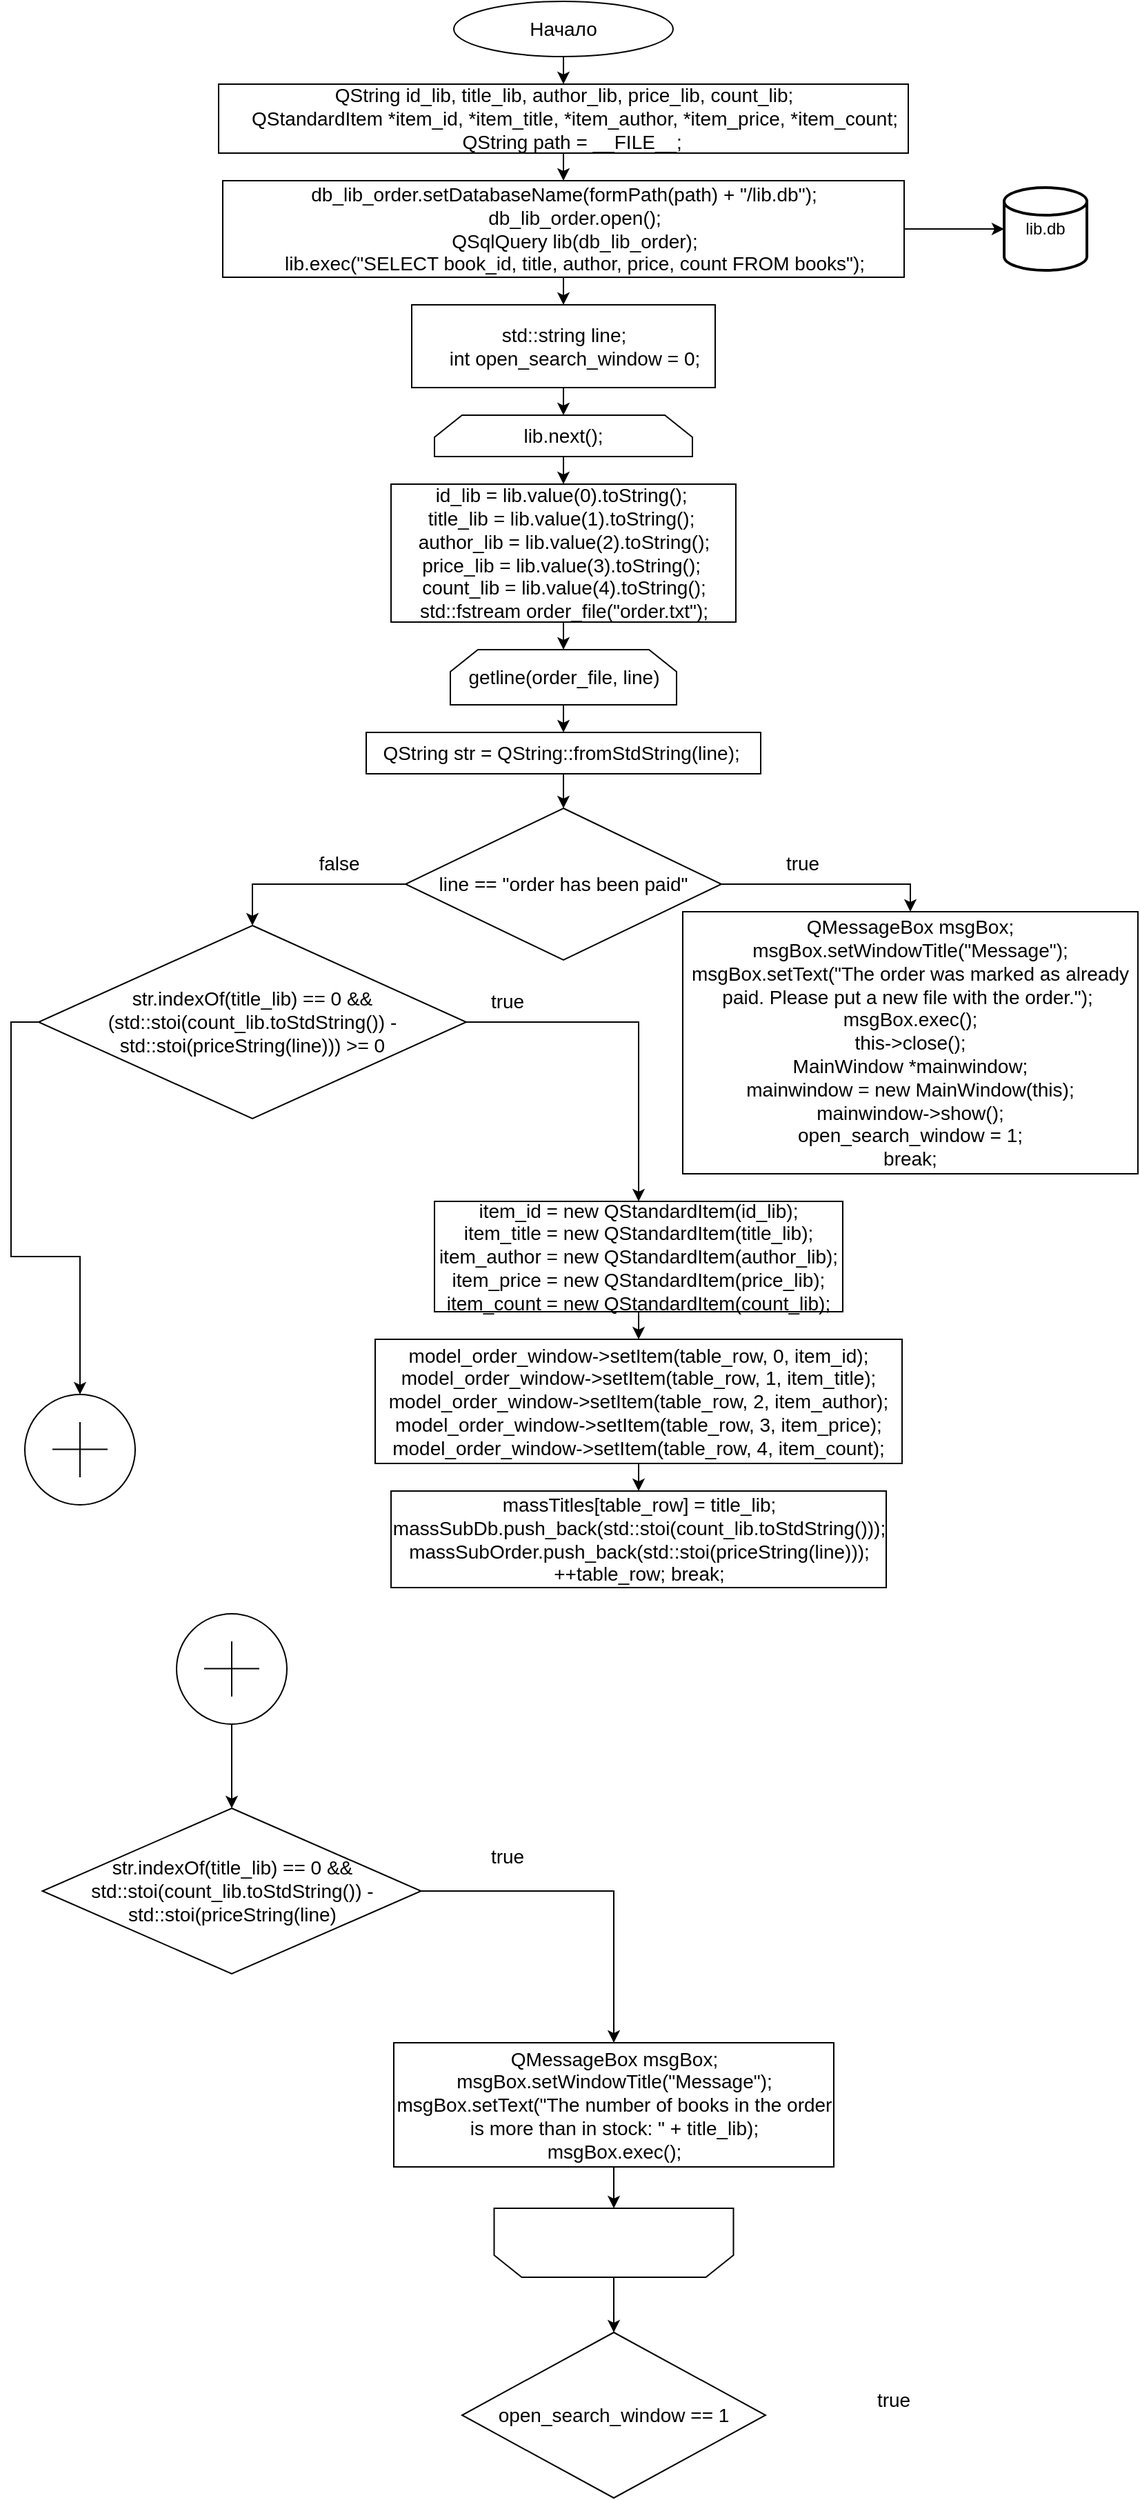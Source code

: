 <mxfile version="14.6.5" type="device"><diagram id="_GJAYT671kpi6_KNNRGM" name="Page-1"><mxGraphModel dx="2031" dy="1089" grid="1" gridSize="10" guides="1" tooltips="1" connect="1" arrows="1" fold="1" page="1" pageScale="1" pageWidth="827" pageHeight="1169" math="0" shadow="0"><root><mxCell id="0"/><mxCell id="1" parent="0"/><mxCell id="QwBEAd8L3a7zXEHstMH1-5" style="edgeStyle=orthogonalEdgeStyle;rounded=0;orthogonalLoop=1;jettySize=auto;html=1;exitX=0.5;exitY=1;exitDx=0;exitDy=0;entryX=0.5;entryY=0;entryDx=0;entryDy=0;" edge="1" parent="1" source="QwBEAd8L3a7zXEHstMH1-1" target="QwBEAd8L3a7zXEHstMH1-2"><mxGeometry relative="1" as="geometry"/></mxCell><mxCell id="QwBEAd8L3a7zXEHstMH1-1" value="&lt;font style=&quot;font-size: 14px&quot;&gt;Начало&lt;/font&gt;" style="ellipse;whiteSpace=wrap;html=1;" vertex="1" parent="1"><mxGeometry x="331" width="159" height="40" as="geometry"/></mxCell><mxCell id="QwBEAd8L3a7zXEHstMH1-6" style="edgeStyle=orthogonalEdgeStyle;rounded=0;orthogonalLoop=1;jettySize=auto;html=1;exitX=0.5;exitY=1;exitDx=0;exitDy=0;entryX=0.5;entryY=0;entryDx=0;entryDy=0;" edge="1" parent="1" source="QwBEAd8L3a7zXEHstMH1-2" target="QwBEAd8L3a7zXEHstMH1-3"><mxGeometry relative="1" as="geometry"/></mxCell><mxCell id="QwBEAd8L3a7zXEHstMH1-2" value="&lt;div style=&quot;font-size: 14px&quot;&gt;&lt;font style=&quot;font-size: 14px&quot;&gt;QString id_lib, title_lib, author_lib, price_lib, count_lib;&lt;/font&gt;&lt;/div&gt;&lt;div style=&quot;font-size: 14px&quot;&gt;&lt;font style=&quot;font-size: 14px&quot;&gt;&amp;nbsp; &amp;nbsp; QStandardItem *item_id, *item_title, *item_author, *item_price, *item_count;&lt;/font&gt;&lt;/div&gt;&lt;div style=&quot;font-size: 14px&quot;&gt;&lt;font style=&quot;font-size: 14px&quot;&gt;&amp;nbsp; &amp;nbsp; QString path = __FILE__;&amp;nbsp;&lt;/font&gt;&lt;/div&gt;" style="rounded=0;whiteSpace=wrap;html=1;" vertex="1" parent="1"><mxGeometry x="160.5" y="60" width="500" height="50" as="geometry"/></mxCell><mxCell id="QwBEAd8L3a7zXEHstMH1-7" style="edgeStyle=orthogonalEdgeStyle;rounded=0;orthogonalLoop=1;jettySize=auto;html=1;exitX=0.5;exitY=1;exitDx=0;exitDy=0;" edge="1" parent="1" source="QwBEAd8L3a7zXEHstMH1-3" target="QwBEAd8L3a7zXEHstMH1-4"><mxGeometry relative="1" as="geometry"/></mxCell><mxCell id="QwBEAd8L3a7zXEHstMH1-49" style="edgeStyle=orthogonalEdgeStyle;rounded=0;orthogonalLoop=1;jettySize=auto;html=1;exitX=1;exitY=0.5;exitDx=0;exitDy=0;entryX=0;entryY=0.5;entryDx=0;entryDy=0;entryPerimeter=0;" edge="1" parent="1" source="QwBEAd8L3a7zXEHstMH1-3" target="QwBEAd8L3a7zXEHstMH1-48"><mxGeometry relative="1" as="geometry"/></mxCell><mxCell id="QwBEAd8L3a7zXEHstMH1-3" value="&lt;div style=&quot;font-size: 14px&quot;&gt;&lt;font style=&quot;font-size: 14px&quot;&gt;db_lib_order.setDatabaseName(formPath(path) + &quot;/lib.db&quot;);&lt;/font&gt;&lt;/div&gt;&lt;div style=&quot;font-size: 14px&quot;&gt;&lt;font style=&quot;font-size: 14px&quot;&gt;&amp;nbsp; &amp;nbsp; db_lib_order.open();&lt;/font&gt;&lt;/div&gt;&lt;div style=&quot;font-size: 14px&quot;&gt;&lt;font style=&quot;font-size: 14px&quot;&gt;&amp;nbsp; &amp;nbsp; QSqlQuery lib(db_lib_order);&lt;/font&gt;&lt;/div&gt;&lt;div style=&quot;font-size: 14px&quot;&gt;&lt;font style=&quot;font-size: 14px&quot;&gt;&amp;nbsp; &amp;nbsp; lib.exec(&quot;SELECT book_id, title, author, price, count FROM books&quot;);&lt;/font&gt;&lt;/div&gt;" style="rounded=0;whiteSpace=wrap;html=1;align=center;" vertex="1" parent="1"><mxGeometry x="163.5" y="130" width="494" height="70" as="geometry"/></mxCell><mxCell id="QwBEAd8L3a7zXEHstMH1-9" style="edgeStyle=orthogonalEdgeStyle;rounded=0;orthogonalLoop=1;jettySize=auto;html=1;exitX=0.5;exitY=1;exitDx=0;exitDy=0;entryX=0.5;entryY=0;entryDx=0;entryDy=0;" edge="1" parent="1" source="QwBEAd8L3a7zXEHstMH1-4" target="QwBEAd8L3a7zXEHstMH1-8"><mxGeometry relative="1" as="geometry"/></mxCell><mxCell id="QwBEAd8L3a7zXEHstMH1-4" value="&lt;div style=&quot;font-size: 14px&quot;&gt;std::string line;&lt;/div&gt;&lt;div style=&quot;font-size: 14px&quot;&gt;&amp;nbsp; &amp;nbsp; int open_search_window = 0;&lt;/div&gt;" style="rounded=0;whiteSpace=wrap;html=1;" vertex="1" parent="1"><mxGeometry x="300.5" y="220" width="220" height="60" as="geometry"/></mxCell><mxCell id="QwBEAd8L3a7zXEHstMH1-11" style="edgeStyle=orthogonalEdgeStyle;rounded=0;orthogonalLoop=1;jettySize=auto;html=1;exitX=0.5;exitY=1;exitDx=0;exitDy=0;entryX=0.5;entryY=0;entryDx=0;entryDy=0;" edge="1" parent="1" source="QwBEAd8L3a7zXEHstMH1-8" target="QwBEAd8L3a7zXEHstMH1-10"><mxGeometry relative="1" as="geometry"/></mxCell><mxCell id="QwBEAd8L3a7zXEHstMH1-8" value="&lt;font style=&quot;font-size: 14px&quot;&gt;lib.next();&lt;/font&gt;" style="shape=loopLimit;whiteSpace=wrap;html=1;" vertex="1" parent="1"><mxGeometry x="317" y="300" width="187" height="30" as="geometry"/></mxCell><mxCell id="QwBEAd8L3a7zXEHstMH1-13" style="edgeStyle=orthogonalEdgeStyle;rounded=0;orthogonalLoop=1;jettySize=auto;html=1;exitX=0.5;exitY=1;exitDx=0;exitDy=0;entryX=0.5;entryY=0;entryDx=0;entryDy=0;" edge="1" parent="1" source="QwBEAd8L3a7zXEHstMH1-10" target="QwBEAd8L3a7zXEHstMH1-12"><mxGeometry relative="1" as="geometry"/></mxCell><mxCell id="QwBEAd8L3a7zXEHstMH1-10" value="&lt;div style=&quot;font-size: 14px&quot;&gt;&lt;font style=&quot;font-size: 14px&quot;&gt;id_lib = lib.value(0).toString();&amp;nbsp;&lt;/font&gt;&lt;/div&gt;&lt;div style=&quot;font-size: 14px&quot;&gt;&lt;span&gt;title_lib = lib.value(1).toString();&amp;nbsp;&lt;/span&gt;&lt;/div&gt;&lt;div style=&quot;font-size: 14px&quot;&gt;&lt;span&gt;author_lib = lib.value(2).toString();&lt;/span&gt;&lt;/div&gt;&lt;div style=&quot;font-size: 14px&quot;&gt;&lt;span&gt;price_lib = lib.value(3).toString();&amp;nbsp;&lt;/span&gt;&lt;/div&gt;&lt;div style=&quot;font-size: 14px&quot;&gt;&lt;span&gt;count_lib = lib.value(4).toString();&lt;/span&gt;&lt;/div&gt;&lt;div&gt;&lt;font&gt;&lt;span style=&quot;font-size: 14px&quot;&gt;std::fstream order_file(&quot;order.txt&quot;);&lt;/span&gt;&lt;br&gt;&lt;/font&gt;&lt;/div&gt;" style="rounded=0;whiteSpace=wrap;html=1;align=center;" vertex="1" parent="1"><mxGeometry x="285.5" y="350" width="250" height="100" as="geometry"/></mxCell><mxCell id="QwBEAd8L3a7zXEHstMH1-16" style="edgeStyle=orthogonalEdgeStyle;rounded=0;orthogonalLoop=1;jettySize=auto;html=1;exitX=0.5;exitY=1;exitDx=0;exitDy=0;entryX=0.5;entryY=0;entryDx=0;entryDy=0;" edge="1" parent="1" source="QwBEAd8L3a7zXEHstMH1-12" target="QwBEAd8L3a7zXEHstMH1-15"><mxGeometry relative="1" as="geometry"/></mxCell><mxCell id="QwBEAd8L3a7zXEHstMH1-12" value="&lt;font style=&quot;font-size: 14px&quot;&gt;getline(order_file, line)&lt;/font&gt;" style="shape=loopLimit;whiteSpace=wrap;html=1;" vertex="1" parent="1"><mxGeometry x="328.5" y="470" width="164" height="40" as="geometry"/></mxCell><mxCell id="QwBEAd8L3a7zXEHstMH1-19" style="edgeStyle=orthogonalEdgeStyle;rounded=0;orthogonalLoop=1;jettySize=auto;html=1;exitX=1;exitY=0.5;exitDx=0;exitDy=0;entryX=0.5;entryY=0;entryDx=0;entryDy=0;" edge="1" parent="1" source="QwBEAd8L3a7zXEHstMH1-14" target="QwBEAd8L3a7zXEHstMH1-18"><mxGeometry relative="1" as="geometry"/></mxCell><mxCell id="QwBEAd8L3a7zXEHstMH1-24" style="edgeStyle=orthogonalEdgeStyle;rounded=0;orthogonalLoop=1;jettySize=auto;html=1;exitX=0;exitY=0.5;exitDx=0;exitDy=0;entryX=0.5;entryY=0;entryDx=0;entryDy=0;" edge="1" parent="1" source="QwBEAd8L3a7zXEHstMH1-14" target="QwBEAd8L3a7zXEHstMH1-23"><mxGeometry relative="1" as="geometry"/></mxCell><mxCell id="QwBEAd8L3a7zXEHstMH1-14" value="&lt;font style=&quot;font-size: 14px&quot;&gt;line == &quot;order has been paid&quot;&lt;/font&gt;" style="rhombus;whiteSpace=wrap;html=1;" vertex="1" parent="1"><mxGeometry x="296" y="585" width="229" height="110" as="geometry"/></mxCell><mxCell id="QwBEAd8L3a7zXEHstMH1-17" style="edgeStyle=orthogonalEdgeStyle;rounded=0;orthogonalLoop=1;jettySize=auto;html=1;exitX=0.5;exitY=1;exitDx=0;exitDy=0;entryX=0.5;entryY=0;entryDx=0;entryDy=0;" edge="1" parent="1" source="QwBEAd8L3a7zXEHstMH1-15" target="QwBEAd8L3a7zXEHstMH1-14"><mxGeometry relative="1" as="geometry"/></mxCell><mxCell id="QwBEAd8L3a7zXEHstMH1-15" value="&lt;font style=&quot;font-size: 14px&quot;&gt;QString str = QString::fromStdString(line);&amp;nbsp;&lt;/font&gt;" style="rounded=0;whiteSpace=wrap;html=1;" vertex="1" parent="1"><mxGeometry x="267.5" y="530" width="286" height="30" as="geometry"/></mxCell><mxCell id="QwBEAd8L3a7zXEHstMH1-18" value="&lt;div style=&quot;font-size: 14px&quot;&gt;&lt;font style=&quot;font-size: 14px&quot;&gt;QMessageBox msgBox;&lt;/font&gt;&lt;/div&gt;&lt;div style=&quot;font-size: 14px&quot;&gt;&lt;span&gt;msgBox.setWindowTitle(&quot;Message&quot;);&lt;/span&gt;&lt;/div&gt;&lt;div style=&quot;font-size: 14px&quot;&gt;&lt;span&gt;msgBox.setText(&quot;The order was marked as already paid. Please put a new file with the order.&quot;);&amp;nbsp;&lt;/span&gt;&lt;/div&gt;&lt;div style=&quot;font-size: 14px&quot;&gt;&lt;span&gt;msgBox.exec();&lt;/span&gt;&lt;/div&gt;&lt;div style=&quot;font-size: 14px&quot;&gt;&lt;span&gt;this-&amp;gt;close();&lt;/span&gt;&lt;/div&gt;&lt;div style=&quot;font-size: 14px&quot;&gt;&lt;span&gt;MainWindow *mainwindow;&lt;/span&gt;&lt;/div&gt;&lt;div style=&quot;font-size: 14px&quot;&gt;&lt;span&gt;mainwindow = new MainWindow(this);&lt;/span&gt;&lt;/div&gt;&lt;div style=&quot;font-size: 14px&quot;&gt;&lt;span&gt;mainwindow-&amp;gt;show();&lt;/span&gt;&lt;/div&gt;&lt;div style=&quot;font-size: 14px&quot;&gt;&lt;span&gt;open_search_window = 1;&lt;/span&gt;&lt;/div&gt;&lt;div style=&quot;font-size: 14px&quot;&gt;&lt;font style=&quot;font-size: 14px&quot;&gt;break;&lt;/font&gt;&lt;/div&gt;" style="rounded=0;whiteSpace=wrap;html=1;" vertex="1" parent="1"><mxGeometry x="497" y="660" width="330" height="190" as="geometry"/></mxCell><mxCell id="QwBEAd8L3a7zXEHstMH1-20" value="&lt;font style=&quot;font-size: 14px&quot;&gt;true&lt;/font&gt;" style="text;html=1;strokeColor=none;fillColor=none;align=center;verticalAlign=middle;whiteSpace=wrap;rounded=0;" vertex="1" parent="1"><mxGeometry x="553.5" y="610" width="60" height="30" as="geometry"/></mxCell><mxCell id="QwBEAd8L3a7zXEHstMH1-28" style="edgeStyle=orthogonalEdgeStyle;rounded=0;orthogonalLoop=1;jettySize=auto;html=1;exitX=1;exitY=0.5;exitDx=0;exitDy=0;" edge="1" parent="1" source="QwBEAd8L3a7zXEHstMH1-23" target="QwBEAd8L3a7zXEHstMH1-26"><mxGeometry relative="1" as="geometry"/></mxCell><mxCell id="QwBEAd8L3a7zXEHstMH1-39" style="edgeStyle=orthogonalEdgeStyle;rounded=0;orthogonalLoop=1;jettySize=auto;html=1;exitX=0;exitY=0.5;exitDx=0;exitDy=0;" edge="1" parent="1" source="QwBEAd8L3a7zXEHstMH1-23" target="QwBEAd8L3a7zXEHstMH1-36"><mxGeometry relative="1" as="geometry"/></mxCell><mxCell id="QwBEAd8L3a7zXEHstMH1-23" value="&lt;font style=&quot;font-size: 14px&quot;&gt;str.indexOf(title_lib) == 0 &amp;amp;&amp;amp; (std::stoi(count_lib.toStdString()) - std::stoi(priceString(line))) &amp;gt;= 0&lt;/font&gt;" style="rhombus;whiteSpace=wrap;html=1;" vertex="1" parent="1"><mxGeometry x="30" y="670" width="310" height="140" as="geometry"/></mxCell><mxCell id="QwBEAd8L3a7zXEHstMH1-33" style="edgeStyle=orthogonalEdgeStyle;rounded=0;orthogonalLoop=1;jettySize=auto;html=1;exitX=0.5;exitY=1;exitDx=0;exitDy=0;entryX=0.5;entryY=0;entryDx=0;entryDy=0;" edge="1" parent="1" source="QwBEAd8L3a7zXEHstMH1-26" target="QwBEAd8L3a7zXEHstMH1-32"><mxGeometry relative="1" as="geometry"/></mxCell><mxCell id="QwBEAd8L3a7zXEHstMH1-26" value="&lt;div style=&quot;font-size: 14px&quot;&gt;&lt;font style=&quot;font-size: 14px&quot;&gt;item_id = new QStandardItem(id_lib);&lt;/font&gt;&lt;/div&gt;&lt;div style=&quot;font-size: 14px&quot;&gt;&lt;span&gt;&lt;font style=&quot;font-size: 14px&quot;&gt;item_title = new QStandardItem(title_lib);&lt;/font&gt;&lt;/span&gt;&lt;/div&gt;&lt;div style=&quot;font-size: 14px&quot;&gt;&lt;span&gt;&lt;font style=&quot;font-size: 14px&quot;&gt;item_author = new QStandardItem(author_lib);&lt;/font&gt;&lt;/span&gt;&lt;/div&gt;&lt;div style=&quot;font-size: 14px&quot;&gt;&lt;span&gt;&lt;font style=&quot;font-size: 14px&quot;&gt;item_price = new QStandardItem(price_lib);&lt;/font&gt;&lt;/span&gt;&lt;/div&gt;&lt;div style=&quot;font-size: 14px&quot;&gt;&lt;font style=&quot;font-size: 14px&quot;&gt;item_count = new QStandardItem(count_lib);&lt;/font&gt;&lt;/div&gt;" style="rounded=0;whiteSpace=wrap;html=1;" vertex="1" parent="1"><mxGeometry x="317" y="870" width="296" height="80" as="geometry"/></mxCell><mxCell id="QwBEAd8L3a7zXEHstMH1-27" value="&lt;font style=&quot;font-size: 14px&quot;&gt;false&lt;/font&gt;" style="text;html=1;strokeColor=none;fillColor=none;align=center;verticalAlign=middle;whiteSpace=wrap;rounded=0;" vertex="1" parent="1"><mxGeometry x="227.5" y="615" width="40" height="20" as="geometry"/></mxCell><mxCell id="QwBEAd8L3a7zXEHstMH1-29" value="&lt;font style=&quot;font-size: 14px&quot;&gt;true&lt;/font&gt;" style="text;html=1;strokeColor=none;fillColor=none;align=center;verticalAlign=middle;whiteSpace=wrap;rounded=0;" vertex="1" parent="1"><mxGeometry x="340" y="710" width="60" height="30" as="geometry"/></mxCell><mxCell id="QwBEAd8L3a7zXEHstMH1-35" style="edgeStyle=orthogonalEdgeStyle;rounded=0;orthogonalLoop=1;jettySize=auto;html=1;exitX=0.5;exitY=1;exitDx=0;exitDy=0;entryX=0.5;entryY=0;entryDx=0;entryDy=0;" edge="1" parent="1" source="QwBEAd8L3a7zXEHstMH1-32" target="QwBEAd8L3a7zXEHstMH1-34"><mxGeometry relative="1" as="geometry"/></mxCell><mxCell id="QwBEAd8L3a7zXEHstMH1-32" value="&lt;div style=&quot;font-size: 14px&quot;&gt;&lt;font style=&quot;font-size: 14px&quot;&gt;model_order_window-&amp;gt;setItem(table_row, 0, item_id);&lt;/font&gt;&lt;/div&gt;&lt;div style=&quot;font-size: 14px&quot;&gt;&lt;span&gt;&lt;font style=&quot;font-size: 14px&quot;&gt;model_order_window-&amp;gt;setItem(table_row, 1, item_title);&lt;/font&gt;&lt;/span&gt;&lt;/div&gt;&lt;div style=&quot;font-size: 14px&quot;&gt;&lt;span&gt;&lt;font style=&quot;font-size: 14px&quot;&gt;model_order_window-&amp;gt;setItem(table_row, 2, item_author);&lt;/font&gt;&lt;/span&gt;&lt;/div&gt;&lt;div style=&quot;font-size: 14px&quot;&gt;&lt;span&gt;&lt;font style=&quot;font-size: 14px&quot;&gt;model_order_window-&amp;gt;setItem(table_row, 3, item_price);&lt;/font&gt;&lt;/span&gt;&lt;/div&gt;&lt;div style=&quot;font-size: 14px&quot;&gt;&lt;font style=&quot;font-size: 14px&quot;&gt;model_order_window-&amp;gt;setItem(table_row, 4, item_count);&lt;/font&gt;&lt;/div&gt;" style="rounded=0;whiteSpace=wrap;html=1;" vertex="1" parent="1"><mxGeometry x="274" y="970" width="382" height="90" as="geometry"/></mxCell><mxCell id="QwBEAd8L3a7zXEHstMH1-34" value="&lt;font style=&quot;font-size: 14px&quot;&gt;massTitles[table_row] = title_lib;&lt;br&gt;massSubDb.push_back(std::stoi(count_lib.toStdString()));&lt;br&gt;massSubOrder.push_back(std::stoi(priceString(line)));&lt;br&gt;++table_row; break;&lt;/font&gt;" style="rounded=0;whiteSpace=wrap;html=1;" vertex="1" parent="1"><mxGeometry x="285.5" y="1080" width="359" height="70" as="geometry"/></mxCell><mxCell id="QwBEAd8L3a7zXEHstMH1-40" value="" style="group" vertex="1" connectable="0" parent="1"><mxGeometry x="20" y="1010" width="80" height="80" as="geometry"/></mxCell><mxCell id="QwBEAd8L3a7zXEHstMH1-36" value="" style="ellipse;whiteSpace=wrap;html=1;aspect=fixed;" vertex="1" parent="QwBEAd8L3a7zXEHstMH1-40"><mxGeometry width="80" height="80" as="geometry"/></mxCell><mxCell id="QwBEAd8L3a7zXEHstMH1-37" value="" style="endArrow=none;html=1;" edge="1" parent="QwBEAd8L3a7zXEHstMH1-40"><mxGeometry width="50" height="50" relative="1" as="geometry"><mxPoint x="40" y="60" as="sourcePoint"/><mxPoint x="40" y="20" as="targetPoint"/></mxGeometry></mxCell><mxCell id="QwBEAd8L3a7zXEHstMH1-38" value="" style="endArrow=none;html=1;" edge="1" parent="QwBEAd8L3a7zXEHstMH1-40"><mxGeometry width="50" height="50" relative="1" as="geometry"><mxPoint x="20" y="39.76" as="sourcePoint"/><mxPoint x="60" y="39.76" as="targetPoint"/></mxGeometry></mxCell><mxCell id="QwBEAd8L3a7zXEHstMH1-41" value="" style="group" vertex="1" connectable="0" parent="1"><mxGeometry x="130" y="1169" width="80" height="80" as="geometry"/></mxCell><mxCell id="QwBEAd8L3a7zXEHstMH1-42" value="" style="ellipse;whiteSpace=wrap;html=1;aspect=fixed;" vertex="1" parent="QwBEAd8L3a7zXEHstMH1-41"><mxGeometry width="80" height="80" as="geometry"/></mxCell><mxCell id="QwBEAd8L3a7zXEHstMH1-43" value="" style="endArrow=none;html=1;" edge="1" parent="QwBEAd8L3a7zXEHstMH1-41"><mxGeometry width="50" height="50" relative="1" as="geometry"><mxPoint x="40" y="60" as="sourcePoint"/><mxPoint x="40" y="20" as="targetPoint"/></mxGeometry></mxCell><mxCell id="QwBEAd8L3a7zXEHstMH1-44" value="" style="endArrow=none;html=1;" edge="1" parent="QwBEAd8L3a7zXEHstMH1-41"><mxGeometry width="50" height="50" relative="1" as="geometry"><mxPoint x="20" y="39.76" as="sourcePoint"/><mxPoint x="60" y="39.76" as="targetPoint"/></mxGeometry></mxCell><mxCell id="QwBEAd8L3a7zXEHstMH1-51" style="edgeStyle=orthogonalEdgeStyle;rounded=0;orthogonalLoop=1;jettySize=auto;html=1;exitX=1;exitY=0.5;exitDx=0;exitDy=0;entryX=0.5;entryY=0;entryDx=0;entryDy=0;" edge="1" parent="1" source="QwBEAd8L3a7zXEHstMH1-45" target="QwBEAd8L3a7zXEHstMH1-50"><mxGeometry relative="1" as="geometry"/></mxCell><mxCell id="QwBEAd8L3a7zXEHstMH1-45" value="&lt;font style=&quot;font-size: 14px&quot;&gt;str.indexOf(title_lib) == 0 &amp;amp;&amp;amp; std::stoi(count_lib.toStdString()) - std::stoi(priceString(line)&lt;/font&gt;" style="rhombus;whiteSpace=wrap;html=1;" vertex="1" parent="1"><mxGeometry x="32.75" y="1310" width="274.5" height="120" as="geometry"/></mxCell><mxCell id="QwBEAd8L3a7zXEHstMH1-46" style="edgeStyle=orthogonalEdgeStyle;rounded=0;orthogonalLoop=1;jettySize=auto;html=1;entryX=0.5;entryY=0;entryDx=0;entryDy=0;" edge="1" parent="1" source="QwBEAd8L3a7zXEHstMH1-42" target="QwBEAd8L3a7zXEHstMH1-45"><mxGeometry relative="1" as="geometry"/></mxCell><mxCell id="QwBEAd8L3a7zXEHstMH1-48" value="lib.db" style="strokeWidth=2;html=1;shape=mxgraph.flowchart.database;whiteSpace=wrap;" vertex="1" parent="1"><mxGeometry x="730" y="135" width="60" height="60" as="geometry"/></mxCell><mxCell id="QwBEAd8L3a7zXEHstMH1-54" style="edgeStyle=orthogonalEdgeStyle;rounded=0;orthogonalLoop=1;jettySize=auto;html=1;exitX=0.5;exitY=1;exitDx=0;exitDy=0;" edge="1" parent="1" source="QwBEAd8L3a7zXEHstMH1-50" target="QwBEAd8L3a7zXEHstMH1-53"><mxGeometry relative="1" as="geometry"/></mxCell><mxCell id="QwBEAd8L3a7zXEHstMH1-50" value="&lt;div style=&quot;font-size: 14px&quot;&gt;&lt;font style=&quot;font-size: 14px&quot;&gt;QMessageBox msgBox;&lt;/font&gt;&lt;/div&gt;&lt;div style=&quot;font-size: 14px&quot;&gt;&lt;span&gt;&lt;font style=&quot;font-size: 14px&quot;&gt;msgBox.setWindowTitle(&quot;Message&quot;);&lt;/font&gt;&lt;/span&gt;&lt;/div&gt;&lt;div style=&quot;font-size: 14px&quot;&gt;&lt;span&gt;&lt;font style=&quot;font-size: 14px&quot;&gt;msgBox.setText(&quot;The number of books in the order is more than in stock: &quot; + title_lib);&lt;/font&gt;&lt;/span&gt;&lt;/div&gt;&lt;div style=&quot;font-size: 14px&quot;&gt;&lt;font style=&quot;font-size: 14px&quot;&gt;msgBox.exec();&lt;/font&gt;&lt;/div&gt;" style="rounded=0;whiteSpace=wrap;html=1;" vertex="1" parent="1"><mxGeometry x="287.5" y="1480" width="319" height="90" as="geometry"/></mxCell><mxCell id="QwBEAd8L3a7zXEHstMH1-52" value="&lt;font style=&quot;font-size: 14px&quot;&gt;true&lt;/font&gt;" style="text;html=1;strokeColor=none;fillColor=none;align=center;verticalAlign=middle;whiteSpace=wrap;rounded=0;" vertex="1" parent="1"><mxGeometry x="340" y="1330" width="60" height="30" as="geometry"/></mxCell><mxCell id="QwBEAd8L3a7zXEHstMH1-56" style="edgeStyle=orthogonalEdgeStyle;rounded=0;orthogonalLoop=1;jettySize=auto;html=1;exitX=0.5;exitY=0;exitDx=0;exitDy=0;entryX=0.5;entryY=0;entryDx=0;entryDy=0;" edge="1" parent="1" source="QwBEAd8L3a7zXEHstMH1-53" target="QwBEAd8L3a7zXEHstMH1-55"><mxGeometry relative="1" as="geometry"/></mxCell><mxCell id="QwBEAd8L3a7zXEHstMH1-53" value="" style="shape=loopLimit;whiteSpace=wrap;html=1;rotation=-180;" vertex="1" parent="1"><mxGeometry x="360.25" y="1600" width="173.5" height="50" as="geometry"/></mxCell><mxCell id="QwBEAd8L3a7zXEHstMH1-55" value="&lt;font style=&quot;font-size: 14px&quot;&gt;open_search_window == 1&lt;/font&gt;" style="rhombus;whiteSpace=wrap;html=1;" vertex="1" parent="1"><mxGeometry x="337" y="1690" width="220" height="120" as="geometry"/></mxCell><mxCell id="QwBEAd8L3a7zXEHstMH1-57" value="&lt;font style=&quot;font-size: 14px&quot;&gt;true&lt;/font&gt;" style="text;html=1;strokeColor=none;fillColor=none;align=center;verticalAlign=middle;whiteSpace=wrap;rounded=0;" vertex="1" parent="1"><mxGeometry x="620" y="1724" width="60" height="30" as="geometry"/></mxCell></root></mxGraphModel></diagram></mxfile>